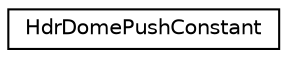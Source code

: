 digraph "Graphical Class Hierarchy"
{
 // LATEX_PDF_SIZE
  edge [fontname="Helvetica",fontsize="10",labelfontname="Helvetica",labelfontsize="10"];
  node [fontname="Helvetica",fontsize="10",shape=record];
  rankdir="LR";
  Node0 [label="HdrDomePushConstant",height=0.2,width=0.4,color="black", fillcolor="white", style="filled",URL="$struct_hdr_dome_push_constant.html",tooltip=" "];
}
